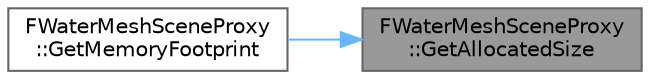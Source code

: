 digraph "FWaterMeshSceneProxy::GetAllocatedSize"
{
 // INTERACTIVE_SVG=YES
 // LATEX_PDF_SIZE
  bgcolor="transparent";
  edge [fontname=Helvetica,fontsize=10,labelfontname=Helvetica,labelfontsize=10];
  node [fontname=Helvetica,fontsize=10,shape=box,height=0.2,width=0.4];
  rankdir="RL";
  Node1 [id="Node000001",label="FWaterMeshSceneProxy\l::GetAllocatedSize",height=0.2,width=0.4,color="gray40", fillcolor="grey60", style="filled", fontcolor="black",tooltip=" "];
  Node1 -> Node2 [id="edge1_Node000001_Node000002",dir="back",color="steelblue1",style="solid",tooltip=" "];
  Node2 [id="Node000002",label="FWaterMeshSceneProxy\l::GetMemoryFootprint",height=0.2,width=0.4,color="grey40", fillcolor="white", style="filled",URL="$d9/d92/classFWaterMeshSceneProxy.html#a06b4a7ca7e224308de120cd9d411be0a",tooltip="Every derived class should override these functions."];
}
